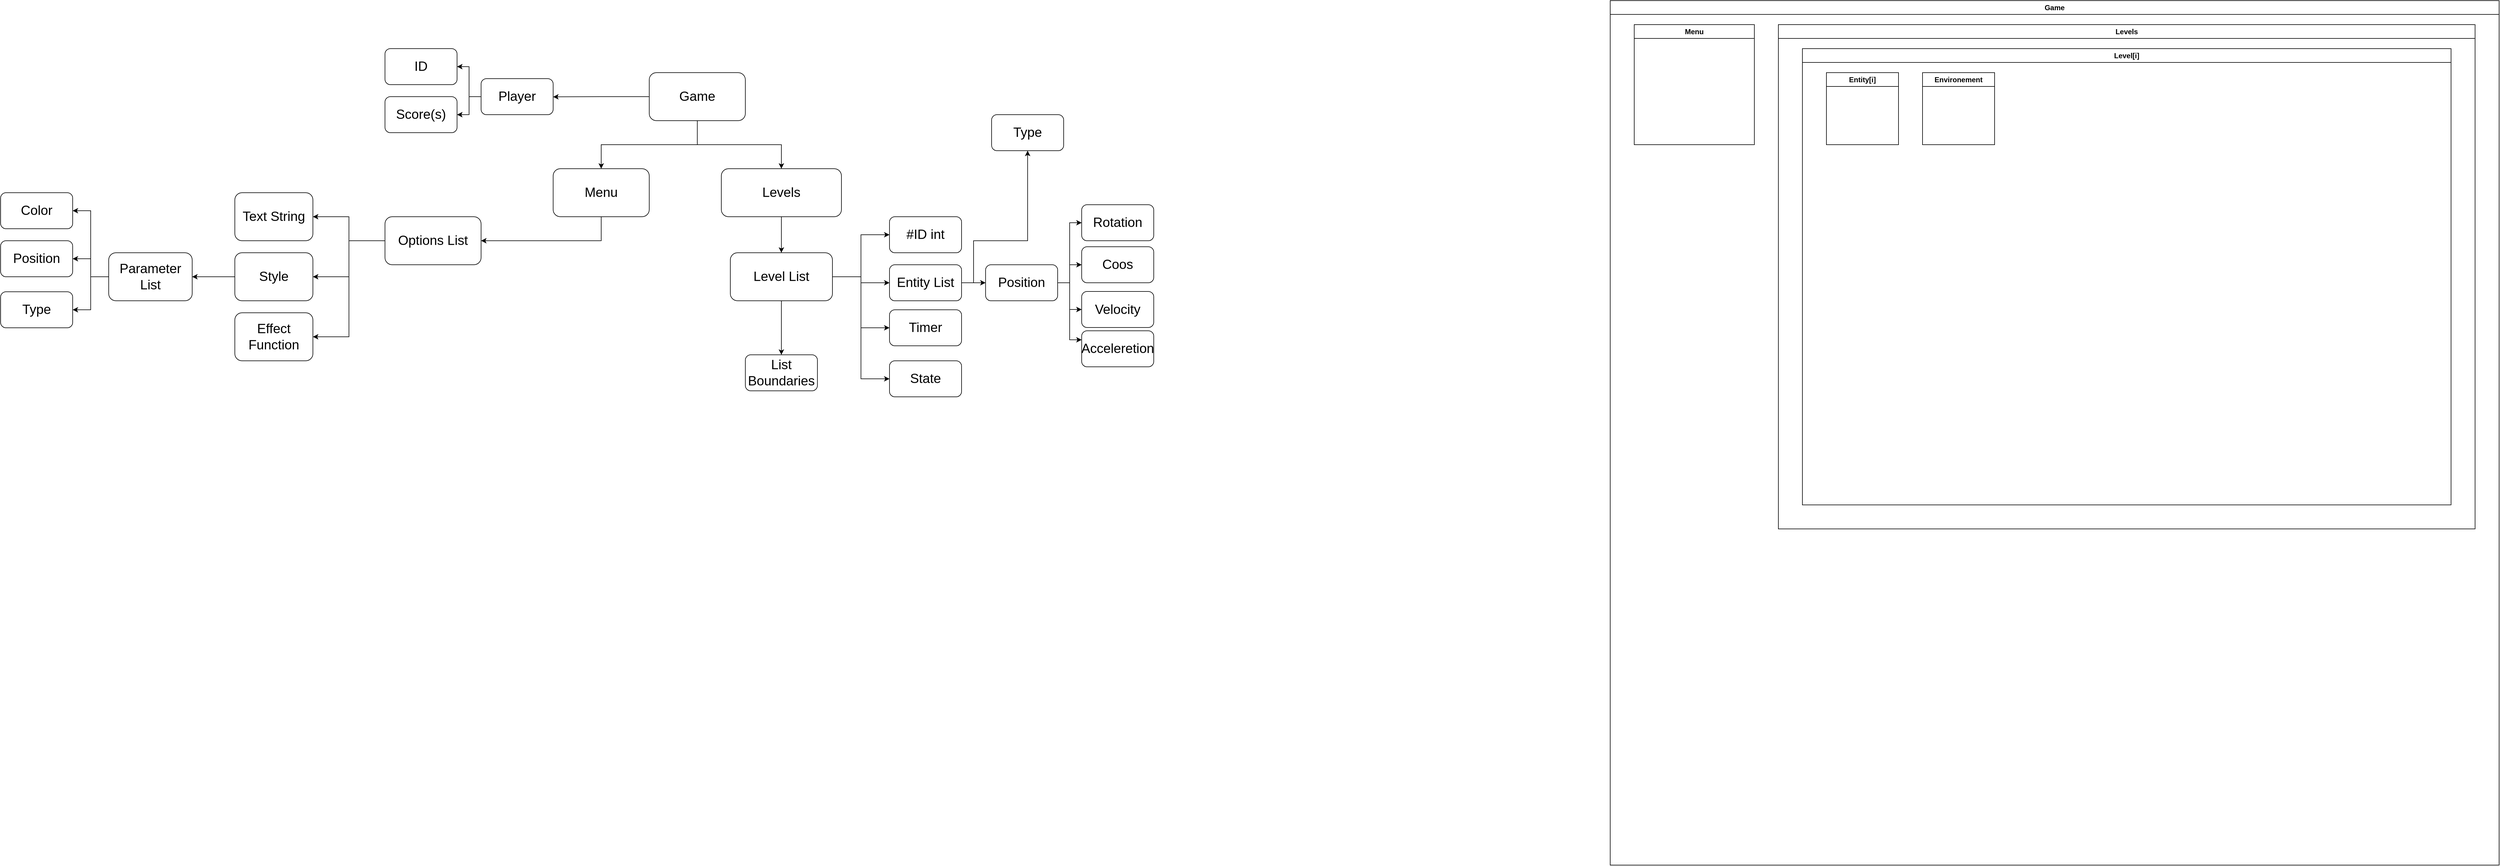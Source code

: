 <mxfile version="20.8.20" type="github">
  <diagram name="Page-1" id="5bFIFE7P2a4ww-F7kp4S">
    <mxGraphModel dx="4995" dy="936" grid="1" gridSize="10" guides="1" tooltips="1" connect="1" arrows="1" fold="1" page="1" pageScale="1" pageWidth="827" pageHeight="1169" math="0" shadow="0">
      <root>
        <mxCell id="0" />
        <mxCell id="1" parent="0" />
        <mxCell id="trhLgWfXly_DadddX9xE-1" value="Game" style="swimlane;whiteSpace=wrap;html=1;" vertex="1" parent="1">
          <mxGeometry x="-120" y="40" width="1480" height="1440" as="geometry" />
        </mxCell>
        <mxCell id="trhLgWfXly_DadddX9xE-2" value="Menu&lt;br&gt;" style="swimlane;whiteSpace=wrap;html=1;" vertex="1" parent="trhLgWfXly_DadddX9xE-1">
          <mxGeometry x="40" y="40" width="200" height="200" as="geometry" />
        </mxCell>
        <mxCell id="trhLgWfXly_DadddX9xE-3" value="Levels" style="swimlane;whiteSpace=wrap;html=1;" vertex="1" parent="trhLgWfXly_DadddX9xE-1">
          <mxGeometry x="280" y="40" width="1160" height="840" as="geometry" />
        </mxCell>
        <mxCell id="trhLgWfXly_DadddX9xE-4" value="Level[i]" style="swimlane;whiteSpace=wrap;html=1;" vertex="1" parent="trhLgWfXly_DadddX9xE-3">
          <mxGeometry x="40" y="40" width="1080" height="760" as="geometry" />
        </mxCell>
        <mxCell id="trhLgWfXly_DadddX9xE-5" value="Entity[i]" style="swimlane;whiteSpace=wrap;html=1;" vertex="1" parent="trhLgWfXly_DadddX9xE-4">
          <mxGeometry x="40" y="40" width="120" height="120" as="geometry" />
        </mxCell>
        <mxCell id="trhLgWfXly_DadddX9xE-6" value="Environement" style="swimlane;whiteSpace=wrap;html=1;" vertex="1" parent="trhLgWfXly_DadddX9xE-4">
          <mxGeometry x="200" y="40" width="120" height="120" as="geometry" />
        </mxCell>
        <mxCell id="trhLgWfXly_DadddX9xE-12" style="edgeStyle=orthogonalEdgeStyle;rounded=0;orthogonalLoop=1;jettySize=auto;html=1;exitX=0.5;exitY=1;exitDx=0;exitDy=0;fontSize=22;" edge="1" parent="1" source="trhLgWfXly_DadddX9xE-9" target="trhLgWfXly_DadddX9xE-10">
          <mxGeometry relative="1" as="geometry" />
        </mxCell>
        <mxCell id="trhLgWfXly_DadddX9xE-13" style="edgeStyle=orthogonalEdgeStyle;rounded=0;orthogonalLoop=1;jettySize=auto;html=1;entryX=0.5;entryY=0;entryDx=0;entryDy=0;fontSize=22;" edge="1" parent="1" source="trhLgWfXly_DadddX9xE-9" target="trhLgWfXly_DadddX9xE-11">
          <mxGeometry relative="1" as="geometry" />
        </mxCell>
        <mxCell id="trhLgWfXly_DadddX9xE-42" style="edgeStyle=orthogonalEdgeStyle;rounded=0;orthogonalLoop=1;jettySize=auto;html=1;exitX=0;exitY=0.5;exitDx=0;exitDy=0;fontSize=22;" edge="1" parent="1" source="trhLgWfXly_DadddX9xE-9">
          <mxGeometry relative="1" as="geometry">
            <mxPoint x="-1880" y="200.333" as="targetPoint" />
          </mxGeometry>
        </mxCell>
        <mxCell id="trhLgWfXly_DadddX9xE-9" value="&lt;font style=&quot;font-size: 22px;&quot;&gt;Game&lt;/font&gt;" style="rounded=1;whiteSpace=wrap;html=1;fontSize=22;" vertex="1" parent="1">
          <mxGeometry x="-1720" y="160" width="160" height="80" as="geometry" />
        </mxCell>
        <mxCell id="trhLgWfXly_DadddX9xE-15" style="edgeStyle=orthogonalEdgeStyle;rounded=0;orthogonalLoop=1;jettySize=auto;html=1;exitX=0.5;exitY=1;exitDx=0;exitDy=0;fontSize=22;" edge="1" parent="1" source="trhLgWfXly_DadddX9xE-10" target="trhLgWfXly_DadddX9xE-14">
          <mxGeometry relative="1" as="geometry" />
        </mxCell>
        <mxCell id="trhLgWfXly_DadddX9xE-10" value="Menu" style="rounded=1;whiteSpace=wrap;html=1;fontSize=22;" vertex="1" parent="1">
          <mxGeometry x="-1880" y="320" width="160" height="80" as="geometry" />
        </mxCell>
        <mxCell id="trhLgWfXly_DadddX9xE-31" style="edgeStyle=orthogonalEdgeStyle;rounded=0;orthogonalLoop=1;jettySize=auto;html=1;exitX=0.5;exitY=1;exitDx=0;exitDy=0;fontSize=22;" edge="1" parent="1" source="trhLgWfXly_DadddX9xE-11" target="trhLgWfXly_DadddX9xE-30">
          <mxGeometry relative="1" as="geometry" />
        </mxCell>
        <mxCell id="trhLgWfXly_DadddX9xE-11" value="Levels" style="rounded=1;whiteSpace=wrap;html=1;fontSize=22;" vertex="1" parent="1">
          <mxGeometry x="-1600" y="320" width="200" height="80" as="geometry" />
        </mxCell>
        <mxCell id="trhLgWfXly_DadddX9xE-21" style="edgeStyle=orthogonalEdgeStyle;rounded=0;orthogonalLoop=1;jettySize=auto;html=1;exitX=0;exitY=0.5;exitDx=0;exitDy=0;fontSize=22;" edge="1" parent="1" source="trhLgWfXly_DadddX9xE-14" target="trhLgWfXly_DadddX9xE-16">
          <mxGeometry relative="1" as="geometry" />
        </mxCell>
        <mxCell id="trhLgWfXly_DadddX9xE-22" style="edgeStyle=orthogonalEdgeStyle;rounded=0;orthogonalLoop=1;jettySize=auto;html=1;exitX=0;exitY=0.5;exitDx=0;exitDy=0;fontSize=22;" edge="1" parent="1" source="trhLgWfXly_DadddX9xE-14" target="trhLgWfXly_DadddX9xE-17">
          <mxGeometry relative="1" as="geometry" />
        </mxCell>
        <mxCell id="trhLgWfXly_DadddX9xE-23" style="edgeStyle=orthogonalEdgeStyle;rounded=0;orthogonalLoop=1;jettySize=auto;html=1;exitX=0;exitY=0.5;exitDx=0;exitDy=0;entryX=1;entryY=0.5;entryDx=0;entryDy=0;fontSize=22;" edge="1" parent="1" source="trhLgWfXly_DadddX9xE-14" target="trhLgWfXly_DadddX9xE-18">
          <mxGeometry relative="1" as="geometry" />
        </mxCell>
        <mxCell id="trhLgWfXly_DadddX9xE-14" value="Options List" style="rounded=1;whiteSpace=wrap;html=1;fontSize=22;" vertex="1" parent="1">
          <mxGeometry x="-2160" y="400" width="160" height="80" as="geometry" />
        </mxCell>
        <mxCell id="trhLgWfXly_DadddX9xE-16" value="Text String" style="rounded=1;whiteSpace=wrap;html=1;fontSize=22;" vertex="1" parent="1">
          <mxGeometry x="-2410" y="360" width="130" height="80" as="geometry" />
        </mxCell>
        <mxCell id="trhLgWfXly_DadddX9xE-20" style="edgeStyle=orthogonalEdgeStyle;rounded=0;orthogonalLoop=1;jettySize=auto;html=1;exitX=0;exitY=0.5;exitDx=0;exitDy=0;fontSize=22;" edge="1" parent="1" source="trhLgWfXly_DadddX9xE-17" target="trhLgWfXly_DadddX9xE-19">
          <mxGeometry relative="1" as="geometry" />
        </mxCell>
        <mxCell id="trhLgWfXly_DadddX9xE-17" value="Style" style="rounded=1;whiteSpace=wrap;html=1;fontSize=22;" vertex="1" parent="1">
          <mxGeometry x="-2410" y="460" width="130" height="80" as="geometry" />
        </mxCell>
        <mxCell id="trhLgWfXly_DadddX9xE-18" value="Effect Function" style="rounded=1;whiteSpace=wrap;html=1;fontSize=22;" vertex="1" parent="1">
          <mxGeometry x="-2410" y="560" width="130" height="80" as="geometry" />
        </mxCell>
        <mxCell id="trhLgWfXly_DadddX9xE-27" style="edgeStyle=orthogonalEdgeStyle;rounded=0;orthogonalLoop=1;jettySize=auto;html=1;exitX=0;exitY=0.5;exitDx=0;exitDy=0;entryX=1;entryY=0.5;entryDx=0;entryDy=0;fontSize=22;" edge="1" parent="1" source="trhLgWfXly_DadddX9xE-19" target="trhLgWfXly_DadddX9xE-25">
          <mxGeometry relative="1" as="geometry" />
        </mxCell>
        <mxCell id="trhLgWfXly_DadddX9xE-28" style="edgeStyle=orthogonalEdgeStyle;rounded=0;orthogonalLoop=1;jettySize=auto;html=1;exitX=0;exitY=0.5;exitDx=0;exitDy=0;fontSize=22;" edge="1" parent="1" source="trhLgWfXly_DadddX9xE-19" target="trhLgWfXly_DadddX9xE-24">
          <mxGeometry relative="1" as="geometry" />
        </mxCell>
        <mxCell id="trhLgWfXly_DadddX9xE-29" style="edgeStyle=orthogonalEdgeStyle;rounded=0;orthogonalLoop=1;jettySize=auto;html=1;exitX=0;exitY=0.5;exitDx=0;exitDy=0;entryX=1;entryY=0.5;entryDx=0;entryDy=0;fontSize=22;" edge="1" parent="1" source="trhLgWfXly_DadddX9xE-19" target="trhLgWfXly_DadddX9xE-26">
          <mxGeometry relative="1" as="geometry" />
        </mxCell>
        <mxCell id="trhLgWfXly_DadddX9xE-19" value="Parameter List" style="rounded=1;whiteSpace=wrap;html=1;fontSize=22;" vertex="1" parent="1">
          <mxGeometry x="-2620" y="460" width="139" height="80" as="geometry" />
        </mxCell>
        <mxCell id="trhLgWfXly_DadddX9xE-24" value="Position" style="rounded=1;whiteSpace=wrap;html=1;fontSize=22;" vertex="1" parent="1">
          <mxGeometry x="-2800" y="440" width="120" height="60" as="geometry" />
        </mxCell>
        <mxCell id="trhLgWfXly_DadddX9xE-25" value="Type" style="rounded=1;whiteSpace=wrap;html=1;fontSize=22;" vertex="1" parent="1">
          <mxGeometry x="-2800" y="525" width="120" height="60" as="geometry" />
        </mxCell>
        <mxCell id="trhLgWfXly_DadddX9xE-26" value="Color" style="rounded=1;whiteSpace=wrap;html=1;fontSize=22;" vertex="1" parent="1">
          <mxGeometry x="-2800" y="360" width="120" height="60" as="geometry" />
        </mxCell>
        <mxCell id="trhLgWfXly_DadddX9xE-37" style="edgeStyle=orthogonalEdgeStyle;rounded=0;orthogonalLoop=1;jettySize=auto;html=1;exitX=1;exitY=0.5;exitDx=0;exitDy=0;entryX=0;entryY=0.5;entryDx=0;entryDy=0;fontSize=22;" edge="1" parent="1" source="trhLgWfXly_DadddX9xE-30" target="trhLgWfXly_DadddX9xE-32">
          <mxGeometry relative="1" as="geometry" />
        </mxCell>
        <mxCell id="trhLgWfXly_DadddX9xE-38" style="edgeStyle=orthogonalEdgeStyle;rounded=0;orthogonalLoop=1;jettySize=auto;html=1;exitX=1;exitY=0.5;exitDx=0;exitDy=0;entryX=0;entryY=0.5;entryDx=0;entryDy=0;fontSize=22;" edge="1" parent="1" source="trhLgWfXly_DadddX9xE-30" target="trhLgWfXly_DadddX9xE-33">
          <mxGeometry relative="1" as="geometry" />
        </mxCell>
        <mxCell id="trhLgWfXly_DadddX9xE-40" style="edgeStyle=orthogonalEdgeStyle;rounded=0;orthogonalLoop=1;jettySize=auto;html=1;exitX=1;exitY=0.5;exitDx=0;exitDy=0;entryX=0;entryY=0.5;entryDx=0;entryDy=0;fontSize=22;" edge="1" parent="1" source="trhLgWfXly_DadddX9xE-30" target="trhLgWfXly_DadddX9xE-35">
          <mxGeometry relative="1" as="geometry" />
        </mxCell>
        <mxCell id="trhLgWfXly_DadddX9xE-41" style="edgeStyle=orthogonalEdgeStyle;rounded=0;orthogonalLoop=1;jettySize=auto;html=1;exitX=1;exitY=0.5;exitDx=0;exitDy=0;entryX=0;entryY=0.5;entryDx=0;entryDy=0;fontSize=22;" edge="1" parent="1" source="trhLgWfXly_DadddX9xE-30" target="trhLgWfXly_DadddX9xE-36">
          <mxGeometry relative="1" as="geometry" />
        </mxCell>
        <mxCell id="trhLgWfXly_DadddX9xE-51" style="edgeStyle=orthogonalEdgeStyle;rounded=0;orthogonalLoop=1;jettySize=auto;html=1;exitX=0.5;exitY=1;exitDx=0;exitDy=0;entryX=0.5;entryY=0;entryDx=0;entryDy=0;fontSize=22;" edge="1" parent="1" source="trhLgWfXly_DadddX9xE-30" target="trhLgWfXly_DadddX9xE-34">
          <mxGeometry relative="1" as="geometry" />
        </mxCell>
        <mxCell id="trhLgWfXly_DadddX9xE-30" value="Level List" style="rounded=1;whiteSpace=wrap;html=1;fontSize=22;" vertex="1" parent="1">
          <mxGeometry x="-1585" y="460" width="170" height="80" as="geometry" />
        </mxCell>
        <mxCell id="trhLgWfXly_DadddX9xE-32" value="#ID int" style="rounded=1;whiteSpace=wrap;html=1;fontSize=22;" vertex="1" parent="1">
          <mxGeometry x="-1320" y="400" width="120" height="60" as="geometry" />
        </mxCell>
        <mxCell id="trhLgWfXly_DadddX9xE-58" style="edgeStyle=orthogonalEdgeStyle;rounded=0;orthogonalLoop=1;jettySize=auto;html=1;exitX=1;exitY=0.5;exitDx=0;exitDy=0;fontSize=22;" edge="1" parent="1" source="trhLgWfXly_DadddX9xE-33" target="trhLgWfXly_DadddX9xE-52">
          <mxGeometry relative="1" as="geometry" />
        </mxCell>
        <mxCell id="trhLgWfXly_DadddX9xE-63" style="edgeStyle=orthogonalEdgeStyle;rounded=0;orthogonalLoop=1;jettySize=auto;html=1;exitX=1;exitY=0.5;exitDx=0;exitDy=0;entryX=0.5;entryY=1;entryDx=0;entryDy=0;fontSize=22;" edge="1" parent="1" source="trhLgWfXly_DadddX9xE-33" target="trhLgWfXly_DadddX9xE-50">
          <mxGeometry relative="1" as="geometry">
            <Array as="points">
              <mxPoint x="-1180" y="510" />
              <mxPoint x="-1180" y="440" />
              <mxPoint x="-1090" y="440" />
            </Array>
          </mxGeometry>
        </mxCell>
        <mxCell id="trhLgWfXly_DadddX9xE-33" value="Entity List" style="rounded=1;whiteSpace=wrap;html=1;fontSize=22;" vertex="1" parent="1">
          <mxGeometry x="-1320" y="480" width="120" height="60" as="geometry" />
        </mxCell>
        <mxCell id="trhLgWfXly_DadddX9xE-34" value="List Boundaries" style="rounded=1;whiteSpace=wrap;html=1;fontSize=22;" vertex="1" parent="1">
          <mxGeometry x="-1560" y="630" width="120" height="60" as="geometry" />
        </mxCell>
        <mxCell id="trhLgWfXly_DadddX9xE-35" value="Timer" style="rounded=1;whiteSpace=wrap;html=1;fontSize=22;" vertex="1" parent="1">
          <mxGeometry x="-1320" y="555" width="120" height="60" as="geometry" />
        </mxCell>
        <mxCell id="trhLgWfXly_DadddX9xE-36" value="State" style="rounded=1;whiteSpace=wrap;html=1;fontSize=22;" vertex="1" parent="1">
          <mxGeometry x="-1320" y="640" width="120" height="60" as="geometry" />
        </mxCell>
        <mxCell id="trhLgWfXly_DadddX9xE-47" style="edgeStyle=orthogonalEdgeStyle;rounded=0;orthogonalLoop=1;jettySize=auto;html=1;exitX=0;exitY=0.5;exitDx=0;exitDy=0;fontSize=22;" edge="1" parent="1" source="trhLgWfXly_DadddX9xE-43" target="trhLgWfXly_DadddX9xE-46">
          <mxGeometry relative="1" as="geometry" />
        </mxCell>
        <mxCell id="trhLgWfXly_DadddX9xE-48" style="edgeStyle=orthogonalEdgeStyle;rounded=0;orthogonalLoop=1;jettySize=auto;html=1;exitX=0;exitY=0.5;exitDx=0;exitDy=0;fontSize=22;" edge="1" parent="1" source="trhLgWfXly_DadddX9xE-43" target="trhLgWfXly_DadddX9xE-45">
          <mxGeometry relative="1" as="geometry" />
        </mxCell>
        <mxCell id="trhLgWfXly_DadddX9xE-43" value="Player" style="rounded=1;whiteSpace=wrap;html=1;fontSize=22;" vertex="1" parent="1">
          <mxGeometry x="-2000" y="170" width="120" height="60" as="geometry" />
        </mxCell>
        <mxCell id="trhLgWfXly_DadddX9xE-45" value="ID" style="rounded=1;whiteSpace=wrap;html=1;fontSize=22;" vertex="1" parent="1">
          <mxGeometry x="-2160" y="120" width="120" height="60" as="geometry" />
        </mxCell>
        <mxCell id="trhLgWfXly_DadddX9xE-46" value="Score(s)" style="rounded=1;whiteSpace=wrap;html=1;fontSize=22;" vertex="1" parent="1">
          <mxGeometry x="-2160" y="200" width="120" height="60" as="geometry" />
        </mxCell>
        <mxCell id="trhLgWfXly_DadddX9xE-50" value="Type" style="rounded=1;whiteSpace=wrap;html=1;fontSize=22;" vertex="1" parent="1">
          <mxGeometry x="-1150" y="230" width="120" height="60" as="geometry" />
        </mxCell>
        <mxCell id="trhLgWfXly_DadddX9xE-59" value="" style="edgeStyle=orthogonalEdgeStyle;rounded=0;orthogonalLoop=1;jettySize=auto;html=1;fontSize=22;" edge="1" parent="1" source="trhLgWfXly_DadddX9xE-52" target="trhLgWfXly_DadddX9xE-55">
          <mxGeometry relative="1" as="geometry" />
        </mxCell>
        <mxCell id="trhLgWfXly_DadddX9xE-60" style="edgeStyle=orthogonalEdgeStyle;rounded=0;orthogonalLoop=1;jettySize=auto;html=1;exitX=1;exitY=0.5;exitDx=0;exitDy=0;entryX=0;entryY=0.5;entryDx=0;entryDy=0;fontSize=22;" edge="1" parent="1" source="trhLgWfXly_DadddX9xE-52" target="trhLgWfXly_DadddX9xE-56">
          <mxGeometry relative="1" as="geometry" />
        </mxCell>
        <mxCell id="trhLgWfXly_DadddX9xE-61" style="edgeStyle=orthogonalEdgeStyle;rounded=0;orthogonalLoop=1;jettySize=auto;html=1;exitX=1;exitY=0.5;exitDx=0;exitDy=0;fontSize=22;" edge="1" parent="1" source="trhLgWfXly_DadddX9xE-52" target="trhLgWfXly_DadddX9xE-53">
          <mxGeometry relative="1" as="geometry" />
        </mxCell>
        <mxCell id="trhLgWfXly_DadddX9xE-62" style="edgeStyle=orthogonalEdgeStyle;rounded=0;orthogonalLoop=1;jettySize=auto;html=1;exitX=1;exitY=0.5;exitDx=0;exitDy=0;entryX=0;entryY=0.25;entryDx=0;entryDy=0;fontSize=22;" edge="1" parent="1" source="trhLgWfXly_DadddX9xE-52" target="trhLgWfXly_DadddX9xE-57">
          <mxGeometry relative="1" as="geometry" />
        </mxCell>
        <mxCell id="trhLgWfXly_DadddX9xE-52" value="Position" style="rounded=1;whiteSpace=wrap;html=1;fontSize=22;" vertex="1" parent="1">
          <mxGeometry x="-1160" y="480" width="120" height="60" as="geometry" />
        </mxCell>
        <mxCell id="trhLgWfXly_DadddX9xE-53" value="Coos" style="rounded=1;whiteSpace=wrap;html=1;fontSize=22;" vertex="1" parent="1">
          <mxGeometry x="-1000" y="450" width="120" height="60" as="geometry" />
        </mxCell>
        <mxCell id="trhLgWfXly_DadddX9xE-55" value="Velocity" style="rounded=1;whiteSpace=wrap;html=1;fontSize=22;" vertex="1" parent="1">
          <mxGeometry x="-1000" y="524.5" width="120" height="60" as="geometry" />
        </mxCell>
        <mxCell id="trhLgWfXly_DadddX9xE-56" value="Rotation" style="rounded=1;whiteSpace=wrap;html=1;fontSize=22;" vertex="1" parent="1">
          <mxGeometry x="-1000" y="380" width="120" height="60" as="geometry" />
        </mxCell>
        <mxCell id="trhLgWfXly_DadddX9xE-57" value="Acceleretion" style="rounded=1;whiteSpace=wrap;html=1;fontSize=22;" vertex="1" parent="1">
          <mxGeometry x="-1000" y="590" width="120" height="60" as="geometry" />
        </mxCell>
      </root>
    </mxGraphModel>
  </diagram>
</mxfile>

